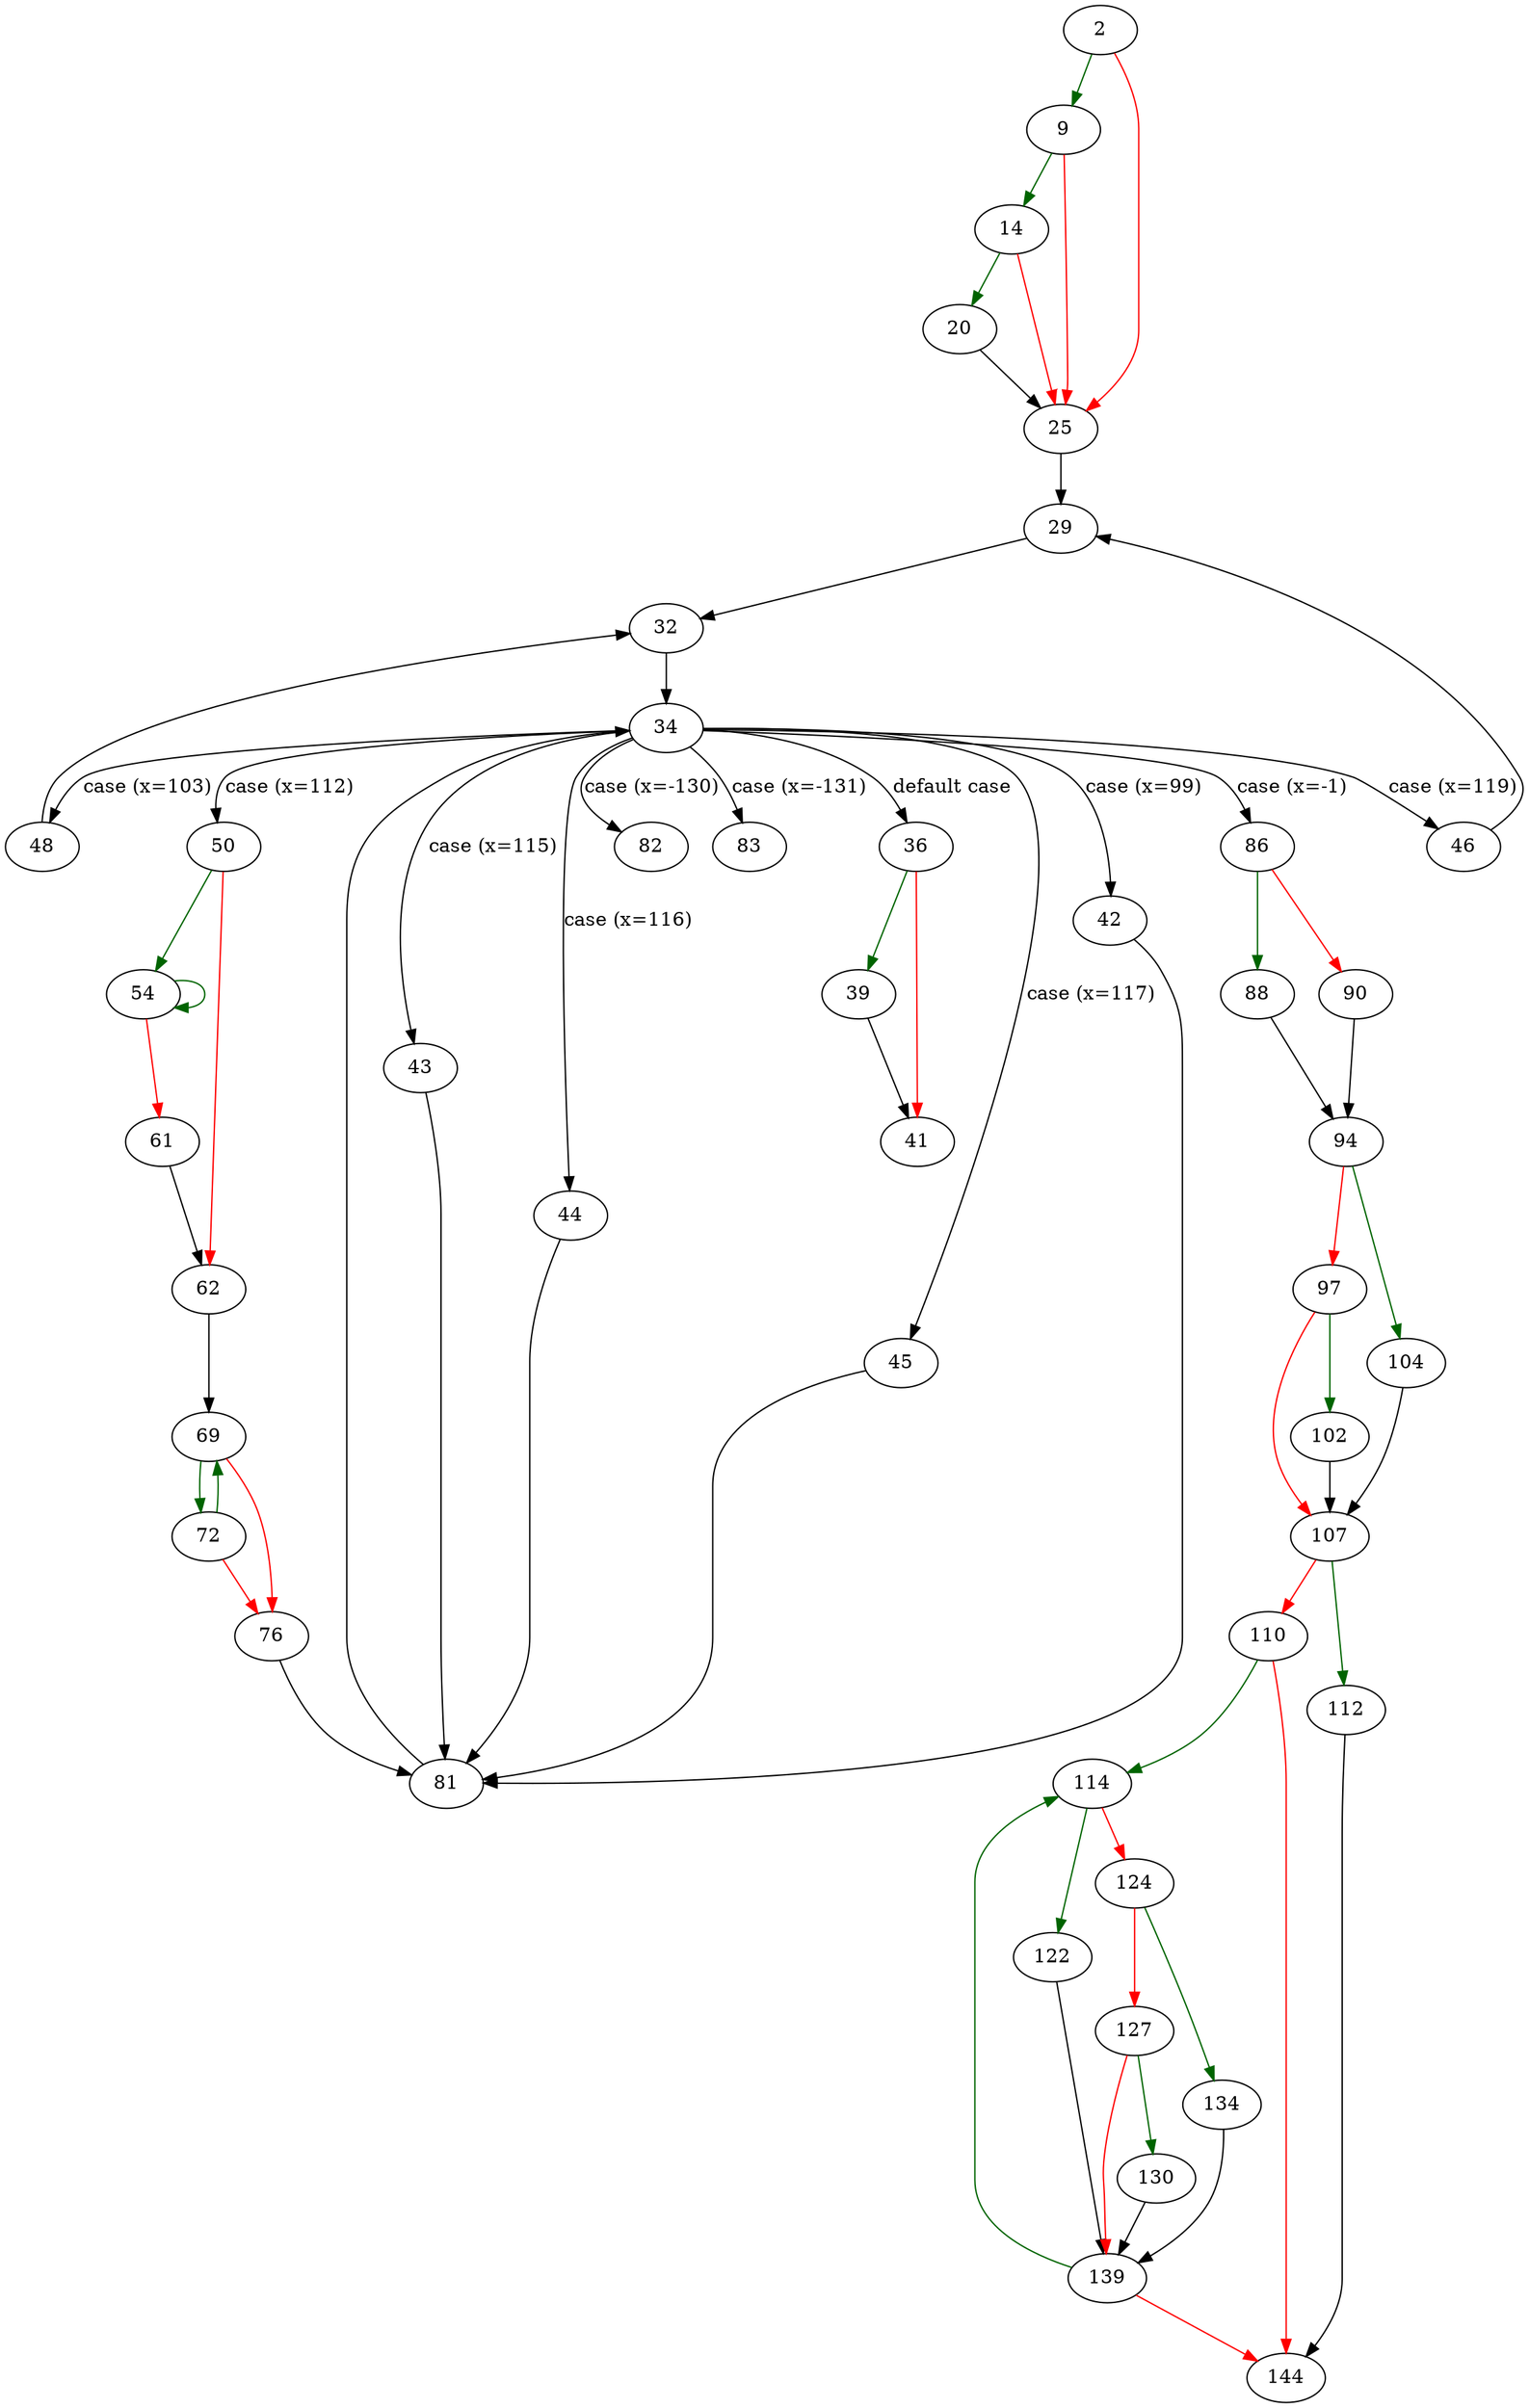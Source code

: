 strict digraph "main" {
	// Node definitions.
	2 [entry=true];
	9;
	25;
	14;
	20;
	29;
	32;
	34;
	86;
	42;
	43;
	44;
	45;
	46;
	48;
	50;
	82;
	83;
	36;
	39;
	41;
	81;
	54;
	62;
	61;
	69;
	72;
	76;
	88;
	90;
	94;
	104;
	97;
	102;
	107;
	112;
	110;
	114;
	144;
	122;
	124;
	139;
	134;
	127;
	130;

	// Edge definitions.
	2 -> 9 [
		color=darkgreen
		cond=true
	];
	2 -> 25 [
		color=red
		cond=false
	];
	9 -> 25 [
		color=red
		cond=false
	];
	9 -> 14 [
		color=darkgreen
		cond=true
	];
	25 -> 29;
	14 -> 25 [
		color=red
		cond=false
	];
	14 -> 20 [
		color=darkgreen
		cond=true
	];
	20 -> 25;
	29 -> 32;
	32 -> 34;
	34 -> 86 [
		cond="case (x=-1)"
		label="case (x=-1)"
	];
	34 -> 42 [
		cond="case (x=99)"
		label="case (x=99)"
	];
	34 -> 43 [
		cond="case (x=115)"
		label="case (x=115)"
	];
	34 -> 44 [
		cond="case (x=116)"
		label="case (x=116)"
	];
	34 -> 45 [
		cond="case (x=117)"
		label="case (x=117)"
	];
	34 -> 46 [
		cond="case (x=119)"
		label="case (x=119)"
	];
	34 -> 48 [
		cond="case (x=103)"
		label="case (x=103)"
	];
	34 -> 50 [
		cond="case (x=112)"
		label="case (x=112)"
	];
	34 -> 82 [
		cond="case (x=-130)"
		label="case (x=-130)"
	];
	34 -> 83 [
		cond="case (x=-131)"
		label="case (x=-131)"
	];
	34 -> 36 [
		cond="default case"
		label="default case"
	];
	86 -> 88 [
		color=darkgreen
		cond=true
	];
	86 -> 90 [
		color=red
		cond=false
	];
	42 -> 81;
	43 -> 81;
	44 -> 81;
	45 -> 81;
	46 -> 29;
	48 -> 32;
	50 -> 54 [
		color=darkgreen
		cond=true
	];
	50 -> 62 [
		color=red
		cond=false
	];
	36 -> 39 [
		color=darkgreen
		cond=true
	];
	36 -> 41 [
		color=red
		cond=false
	];
	39 -> 41;
	81 -> 34;
	54 -> 54 [
		color=darkgreen
		cond=true
	];
	54 -> 61 [
		color=red
		cond=false
	];
	62 -> 69;
	61 -> 62;
	69 -> 72 [
		color=darkgreen
		cond=true
	];
	69 -> 76 [
		color=red
		cond=false
	];
	72 -> 69 [
		color=darkgreen
		cond=true
	];
	72 -> 76 [
		color=red
		cond=false
	];
	76 -> 81;
	88 -> 94;
	90 -> 94;
	94 -> 104 [
		color=darkgreen
		cond=true
	];
	94 -> 97 [
		color=red
		cond=false
	];
	104 -> 107;
	97 -> 102 [
		color=darkgreen
		cond=true
	];
	97 -> 107 [
		color=red
		cond=false
	];
	102 -> 107;
	107 -> 112 [
		color=darkgreen
		cond=true
	];
	107 -> 110 [
		color=red
		cond=false
	];
	112 -> 144;
	110 -> 114 [
		color=darkgreen
		cond=true
	];
	110 -> 144 [
		color=red
		cond=false
	];
	114 -> 122 [
		color=darkgreen
		cond=true
	];
	114 -> 124 [
		color=red
		cond=false
	];
	122 -> 139;
	124 -> 134 [
		color=darkgreen
		cond=true
	];
	124 -> 127 [
		color=red
		cond=false
	];
	139 -> 114 [
		color=darkgreen
		cond=true
	];
	139 -> 144 [
		color=red
		cond=false
	];
	134 -> 139;
	127 -> 139 [
		color=red
		cond=false
	];
	127 -> 130 [
		color=darkgreen
		cond=true
	];
	130 -> 139;
}